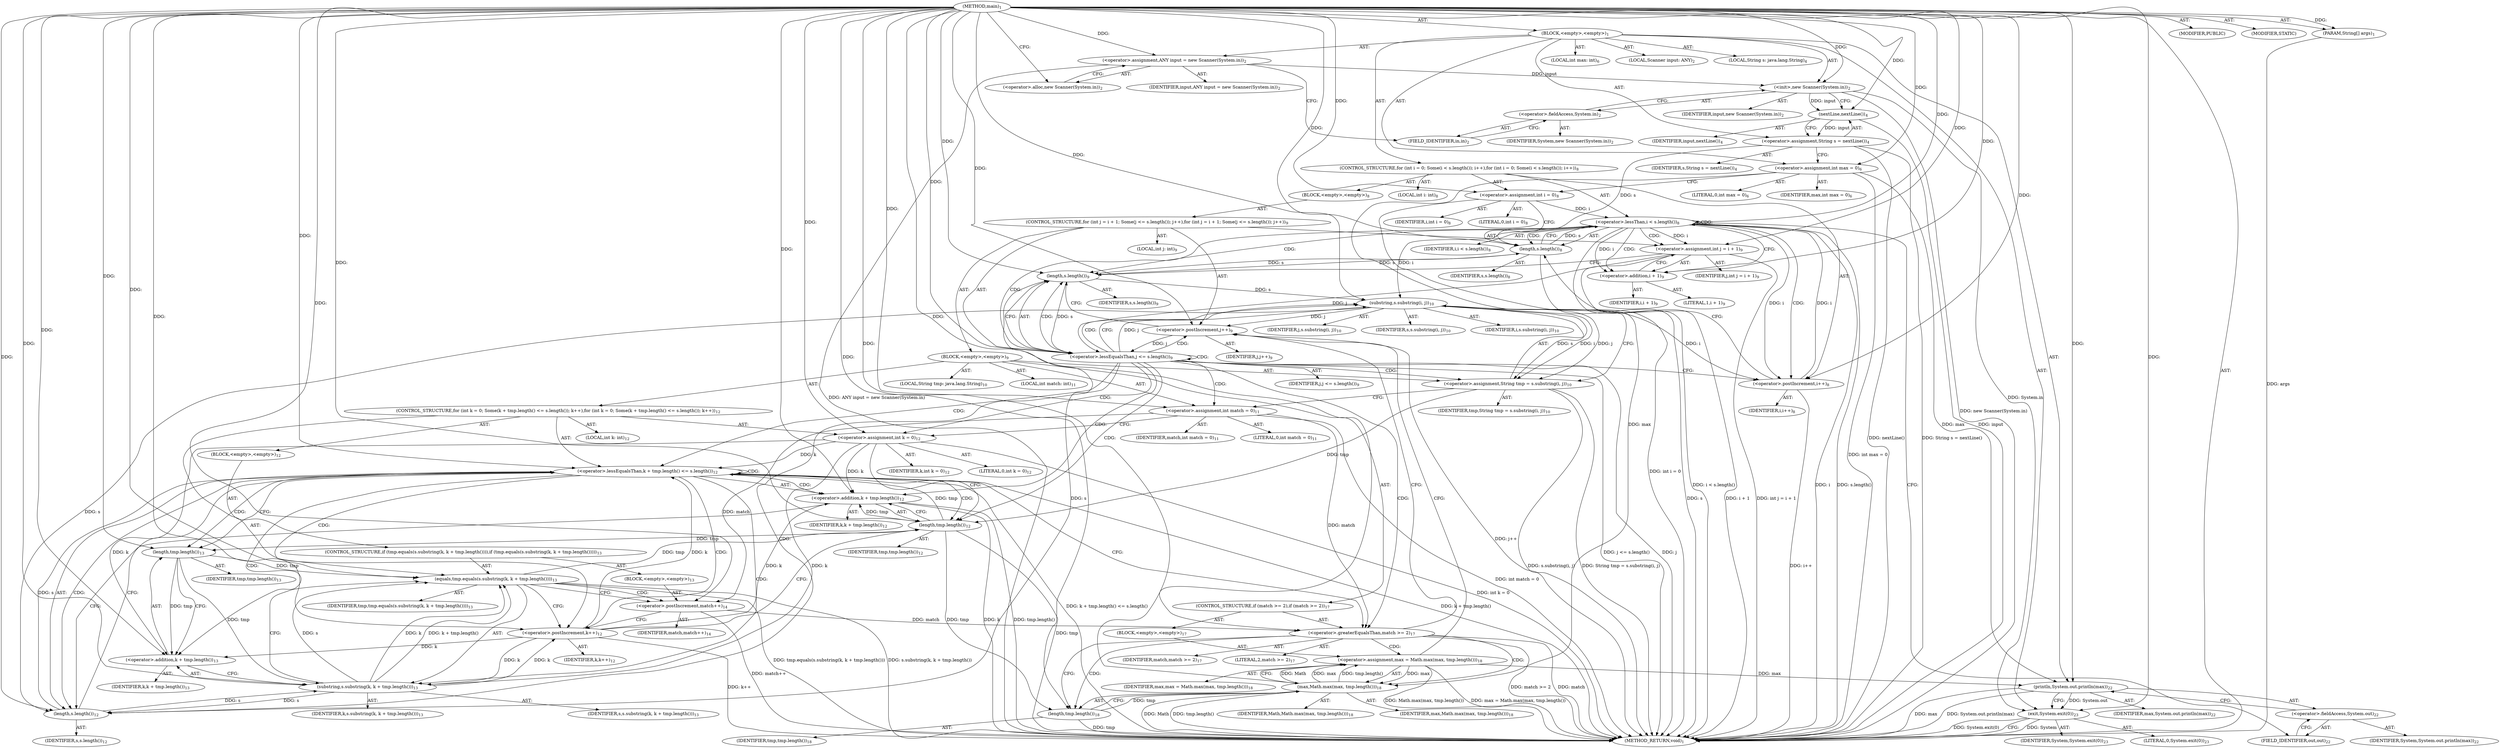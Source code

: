 digraph "main" {  
"19" [label = <(METHOD,main)<SUB>1</SUB>> ]
"20" [label = <(PARAM,String[] args)<SUB>1</SUB>> ]
"21" [label = <(BLOCK,&lt;empty&gt;,&lt;empty&gt;)<SUB>1</SUB>> ]
"4" [label = <(LOCAL,Scanner input: ANY)<SUB>2</SUB>> ]
"22" [label = <(&lt;operator&gt;.assignment,ANY input = new Scanner(System.in))<SUB>2</SUB>> ]
"23" [label = <(IDENTIFIER,input,ANY input = new Scanner(System.in))<SUB>2</SUB>> ]
"24" [label = <(&lt;operator&gt;.alloc,new Scanner(System.in))<SUB>2</SUB>> ]
"25" [label = <(&lt;init&gt;,new Scanner(System.in))<SUB>2</SUB>> ]
"3" [label = <(IDENTIFIER,input,new Scanner(System.in))<SUB>2</SUB>> ]
"26" [label = <(&lt;operator&gt;.fieldAccess,System.in)<SUB>2</SUB>> ]
"27" [label = <(IDENTIFIER,System,new Scanner(System.in))<SUB>2</SUB>> ]
"28" [label = <(FIELD_IDENTIFIER,in,in)<SUB>2</SUB>> ]
"29" [label = <(LOCAL,String s: java.lang.String)<SUB>4</SUB>> ]
"30" [label = <(&lt;operator&gt;.assignment,String s = nextLine())<SUB>4</SUB>> ]
"31" [label = <(IDENTIFIER,s,String s = nextLine())<SUB>4</SUB>> ]
"32" [label = <(nextLine,nextLine())<SUB>4</SUB>> ]
"33" [label = <(IDENTIFIER,input,nextLine())<SUB>4</SUB>> ]
"34" [label = <(LOCAL,int max: int)<SUB>6</SUB>> ]
"35" [label = <(&lt;operator&gt;.assignment,int max = 0)<SUB>6</SUB>> ]
"36" [label = <(IDENTIFIER,max,int max = 0)<SUB>6</SUB>> ]
"37" [label = <(LITERAL,0,int max = 0)<SUB>6</SUB>> ]
"38" [label = <(CONTROL_STRUCTURE,for (int i = 0; Some(i &lt; s.length()); i++),for (int i = 0; Some(i &lt; s.length()); i++))<SUB>8</SUB>> ]
"39" [label = <(LOCAL,int i: int)<SUB>8</SUB>> ]
"40" [label = <(&lt;operator&gt;.assignment,int i = 0)<SUB>8</SUB>> ]
"41" [label = <(IDENTIFIER,i,int i = 0)<SUB>8</SUB>> ]
"42" [label = <(LITERAL,0,int i = 0)<SUB>8</SUB>> ]
"43" [label = <(&lt;operator&gt;.lessThan,i &lt; s.length())<SUB>8</SUB>> ]
"44" [label = <(IDENTIFIER,i,i &lt; s.length())<SUB>8</SUB>> ]
"45" [label = <(length,s.length())<SUB>8</SUB>> ]
"46" [label = <(IDENTIFIER,s,s.length())<SUB>8</SUB>> ]
"47" [label = <(&lt;operator&gt;.postIncrement,i++)<SUB>8</SUB>> ]
"48" [label = <(IDENTIFIER,i,i++)<SUB>8</SUB>> ]
"49" [label = <(BLOCK,&lt;empty&gt;,&lt;empty&gt;)<SUB>8</SUB>> ]
"50" [label = <(CONTROL_STRUCTURE,for (int j = i + 1; Some(j &lt;= s.length()); j++),for (int j = i + 1; Some(j &lt;= s.length()); j++))<SUB>9</SUB>> ]
"51" [label = <(LOCAL,int j: int)<SUB>9</SUB>> ]
"52" [label = <(&lt;operator&gt;.assignment,int j = i + 1)<SUB>9</SUB>> ]
"53" [label = <(IDENTIFIER,j,int j = i + 1)<SUB>9</SUB>> ]
"54" [label = <(&lt;operator&gt;.addition,i + 1)<SUB>9</SUB>> ]
"55" [label = <(IDENTIFIER,i,i + 1)<SUB>9</SUB>> ]
"56" [label = <(LITERAL,1,i + 1)<SUB>9</SUB>> ]
"57" [label = <(&lt;operator&gt;.lessEqualsThan,j &lt;= s.length())<SUB>9</SUB>> ]
"58" [label = <(IDENTIFIER,j,j &lt;= s.length())<SUB>9</SUB>> ]
"59" [label = <(length,s.length())<SUB>9</SUB>> ]
"60" [label = <(IDENTIFIER,s,s.length())<SUB>9</SUB>> ]
"61" [label = <(&lt;operator&gt;.postIncrement,j++)<SUB>9</SUB>> ]
"62" [label = <(IDENTIFIER,j,j++)<SUB>9</SUB>> ]
"63" [label = <(BLOCK,&lt;empty&gt;,&lt;empty&gt;)<SUB>9</SUB>> ]
"64" [label = <(LOCAL,String tmp: java.lang.String)<SUB>10</SUB>> ]
"65" [label = <(&lt;operator&gt;.assignment,String tmp = s.substring(i, j))<SUB>10</SUB>> ]
"66" [label = <(IDENTIFIER,tmp,String tmp = s.substring(i, j))<SUB>10</SUB>> ]
"67" [label = <(substring,s.substring(i, j))<SUB>10</SUB>> ]
"68" [label = <(IDENTIFIER,s,s.substring(i, j))<SUB>10</SUB>> ]
"69" [label = <(IDENTIFIER,i,s.substring(i, j))<SUB>10</SUB>> ]
"70" [label = <(IDENTIFIER,j,s.substring(i, j))<SUB>10</SUB>> ]
"71" [label = <(LOCAL,int match: int)<SUB>11</SUB>> ]
"72" [label = <(&lt;operator&gt;.assignment,int match = 0)<SUB>11</SUB>> ]
"73" [label = <(IDENTIFIER,match,int match = 0)<SUB>11</SUB>> ]
"74" [label = <(LITERAL,0,int match = 0)<SUB>11</SUB>> ]
"75" [label = <(CONTROL_STRUCTURE,for (int k = 0; Some(k + tmp.length() &lt;= s.length()); k++),for (int k = 0; Some(k + tmp.length() &lt;= s.length()); k++))<SUB>12</SUB>> ]
"76" [label = <(LOCAL,int k: int)<SUB>12</SUB>> ]
"77" [label = <(&lt;operator&gt;.assignment,int k = 0)<SUB>12</SUB>> ]
"78" [label = <(IDENTIFIER,k,int k = 0)<SUB>12</SUB>> ]
"79" [label = <(LITERAL,0,int k = 0)<SUB>12</SUB>> ]
"80" [label = <(&lt;operator&gt;.lessEqualsThan,k + tmp.length() &lt;= s.length())<SUB>12</SUB>> ]
"81" [label = <(&lt;operator&gt;.addition,k + tmp.length())<SUB>12</SUB>> ]
"82" [label = <(IDENTIFIER,k,k + tmp.length())<SUB>12</SUB>> ]
"83" [label = <(length,tmp.length())<SUB>12</SUB>> ]
"84" [label = <(IDENTIFIER,tmp,tmp.length())<SUB>12</SUB>> ]
"85" [label = <(length,s.length())<SUB>12</SUB>> ]
"86" [label = <(IDENTIFIER,s,s.length())<SUB>12</SUB>> ]
"87" [label = <(&lt;operator&gt;.postIncrement,k++)<SUB>12</SUB>> ]
"88" [label = <(IDENTIFIER,k,k++)<SUB>12</SUB>> ]
"89" [label = <(BLOCK,&lt;empty&gt;,&lt;empty&gt;)<SUB>12</SUB>> ]
"90" [label = <(CONTROL_STRUCTURE,if (tmp.equals(s.substring(k, k + tmp.length()))),if (tmp.equals(s.substring(k, k + tmp.length()))))<SUB>13</SUB>> ]
"91" [label = <(equals,tmp.equals(s.substring(k, k + tmp.length())))<SUB>13</SUB>> ]
"92" [label = <(IDENTIFIER,tmp,tmp.equals(s.substring(k, k + tmp.length())))<SUB>13</SUB>> ]
"93" [label = <(substring,s.substring(k, k + tmp.length()))<SUB>13</SUB>> ]
"94" [label = <(IDENTIFIER,s,s.substring(k, k + tmp.length()))<SUB>13</SUB>> ]
"95" [label = <(IDENTIFIER,k,s.substring(k, k + tmp.length()))<SUB>13</SUB>> ]
"96" [label = <(&lt;operator&gt;.addition,k + tmp.length())<SUB>13</SUB>> ]
"97" [label = <(IDENTIFIER,k,k + tmp.length())<SUB>13</SUB>> ]
"98" [label = <(length,tmp.length())<SUB>13</SUB>> ]
"99" [label = <(IDENTIFIER,tmp,tmp.length())<SUB>13</SUB>> ]
"100" [label = <(BLOCK,&lt;empty&gt;,&lt;empty&gt;)<SUB>13</SUB>> ]
"101" [label = <(&lt;operator&gt;.postIncrement,match++)<SUB>14</SUB>> ]
"102" [label = <(IDENTIFIER,match,match++)<SUB>14</SUB>> ]
"103" [label = <(CONTROL_STRUCTURE,if (match &gt;= 2),if (match &gt;= 2))<SUB>17</SUB>> ]
"104" [label = <(&lt;operator&gt;.greaterEqualsThan,match &gt;= 2)<SUB>17</SUB>> ]
"105" [label = <(IDENTIFIER,match,match &gt;= 2)<SUB>17</SUB>> ]
"106" [label = <(LITERAL,2,match &gt;= 2)<SUB>17</SUB>> ]
"107" [label = <(BLOCK,&lt;empty&gt;,&lt;empty&gt;)<SUB>17</SUB>> ]
"108" [label = <(&lt;operator&gt;.assignment,max = Math.max(max, tmp.length()))<SUB>18</SUB>> ]
"109" [label = <(IDENTIFIER,max,max = Math.max(max, tmp.length()))<SUB>18</SUB>> ]
"110" [label = <(max,Math.max(max, tmp.length()))<SUB>18</SUB>> ]
"111" [label = <(IDENTIFIER,Math,Math.max(max, tmp.length()))<SUB>18</SUB>> ]
"112" [label = <(IDENTIFIER,max,Math.max(max, tmp.length()))<SUB>18</SUB>> ]
"113" [label = <(length,tmp.length())<SUB>18</SUB>> ]
"114" [label = <(IDENTIFIER,tmp,tmp.length())<SUB>18</SUB>> ]
"115" [label = <(println,System.out.println(max))<SUB>22</SUB>> ]
"116" [label = <(&lt;operator&gt;.fieldAccess,System.out)<SUB>22</SUB>> ]
"117" [label = <(IDENTIFIER,System,System.out.println(max))<SUB>22</SUB>> ]
"118" [label = <(FIELD_IDENTIFIER,out,out)<SUB>22</SUB>> ]
"119" [label = <(IDENTIFIER,max,System.out.println(max))<SUB>22</SUB>> ]
"120" [label = <(exit,System.exit(0))<SUB>23</SUB>> ]
"121" [label = <(IDENTIFIER,System,System.exit(0))<SUB>23</SUB>> ]
"122" [label = <(LITERAL,0,System.exit(0))<SUB>23</SUB>> ]
"123" [label = <(MODIFIER,PUBLIC)> ]
"124" [label = <(MODIFIER,STATIC)> ]
"125" [label = <(METHOD_RETURN,void)<SUB>1</SUB>> ]
  "19" -> "20"  [ label = "AST: "] 
  "19" -> "21"  [ label = "AST: "] 
  "19" -> "123"  [ label = "AST: "] 
  "19" -> "124"  [ label = "AST: "] 
  "19" -> "125"  [ label = "AST: "] 
  "21" -> "4"  [ label = "AST: "] 
  "21" -> "22"  [ label = "AST: "] 
  "21" -> "25"  [ label = "AST: "] 
  "21" -> "29"  [ label = "AST: "] 
  "21" -> "30"  [ label = "AST: "] 
  "21" -> "34"  [ label = "AST: "] 
  "21" -> "35"  [ label = "AST: "] 
  "21" -> "38"  [ label = "AST: "] 
  "21" -> "115"  [ label = "AST: "] 
  "21" -> "120"  [ label = "AST: "] 
  "22" -> "23"  [ label = "AST: "] 
  "22" -> "24"  [ label = "AST: "] 
  "25" -> "3"  [ label = "AST: "] 
  "25" -> "26"  [ label = "AST: "] 
  "26" -> "27"  [ label = "AST: "] 
  "26" -> "28"  [ label = "AST: "] 
  "30" -> "31"  [ label = "AST: "] 
  "30" -> "32"  [ label = "AST: "] 
  "32" -> "33"  [ label = "AST: "] 
  "35" -> "36"  [ label = "AST: "] 
  "35" -> "37"  [ label = "AST: "] 
  "38" -> "39"  [ label = "AST: "] 
  "38" -> "40"  [ label = "AST: "] 
  "38" -> "43"  [ label = "AST: "] 
  "38" -> "47"  [ label = "AST: "] 
  "38" -> "49"  [ label = "AST: "] 
  "40" -> "41"  [ label = "AST: "] 
  "40" -> "42"  [ label = "AST: "] 
  "43" -> "44"  [ label = "AST: "] 
  "43" -> "45"  [ label = "AST: "] 
  "45" -> "46"  [ label = "AST: "] 
  "47" -> "48"  [ label = "AST: "] 
  "49" -> "50"  [ label = "AST: "] 
  "50" -> "51"  [ label = "AST: "] 
  "50" -> "52"  [ label = "AST: "] 
  "50" -> "57"  [ label = "AST: "] 
  "50" -> "61"  [ label = "AST: "] 
  "50" -> "63"  [ label = "AST: "] 
  "52" -> "53"  [ label = "AST: "] 
  "52" -> "54"  [ label = "AST: "] 
  "54" -> "55"  [ label = "AST: "] 
  "54" -> "56"  [ label = "AST: "] 
  "57" -> "58"  [ label = "AST: "] 
  "57" -> "59"  [ label = "AST: "] 
  "59" -> "60"  [ label = "AST: "] 
  "61" -> "62"  [ label = "AST: "] 
  "63" -> "64"  [ label = "AST: "] 
  "63" -> "65"  [ label = "AST: "] 
  "63" -> "71"  [ label = "AST: "] 
  "63" -> "72"  [ label = "AST: "] 
  "63" -> "75"  [ label = "AST: "] 
  "63" -> "103"  [ label = "AST: "] 
  "65" -> "66"  [ label = "AST: "] 
  "65" -> "67"  [ label = "AST: "] 
  "67" -> "68"  [ label = "AST: "] 
  "67" -> "69"  [ label = "AST: "] 
  "67" -> "70"  [ label = "AST: "] 
  "72" -> "73"  [ label = "AST: "] 
  "72" -> "74"  [ label = "AST: "] 
  "75" -> "76"  [ label = "AST: "] 
  "75" -> "77"  [ label = "AST: "] 
  "75" -> "80"  [ label = "AST: "] 
  "75" -> "87"  [ label = "AST: "] 
  "75" -> "89"  [ label = "AST: "] 
  "77" -> "78"  [ label = "AST: "] 
  "77" -> "79"  [ label = "AST: "] 
  "80" -> "81"  [ label = "AST: "] 
  "80" -> "85"  [ label = "AST: "] 
  "81" -> "82"  [ label = "AST: "] 
  "81" -> "83"  [ label = "AST: "] 
  "83" -> "84"  [ label = "AST: "] 
  "85" -> "86"  [ label = "AST: "] 
  "87" -> "88"  [ label = "AST: "] 
  "89" -> "90"  [ label = "AST: "] 
  "90" -> "91"  [ label = "AST: "] 
  "90" -> "100"  [ label = "AST: "] 
  "91" -> "92"  [ label = "AST: "] 
  "91" -> "93"  [ label = "AST: "] 
  "93" -> "94"  [ label = "AST: "] 
  "93" -> "95"  [ label = "AST: "] 
  "93" -> "96"  [ label = "AST: "] 
  "96" -> "97"  [ label = "AST: "] 
  "96" -> "98"  [ label = "AST: "] 
  "98" -> "99"  [ label = "AST: "] 
  "100" -> "101"  [ label = "AST: "] 
  "101" -> "102"  [ label = "AST: "] 
  "103" -> "104"  [ label = "AST: "] 
  "103" -> "107"  [ label = "AST: "] 
  "104" -> "105"  [ label = "AST: "] 
  "104" -> "106"  [ label = "AST: "] 
  "107" -> "108"  [ label = "AST: "] 
  "108" -> "109"  [ label = "AST: "] 
  "108" -> "110"  [ label = "AST: "] 
  "110" -> "111"  [ label = "AST: "] 
  "110" -> "112"  [ label = "AST: "] 
  "110" -> "113"  [ label = "AST: "] 
  "113" -> "114"  [ label = "AST: "] 
  "115" -> "116"  [ label = "AST: "] 
  "115" -> "119"  [ label = "AST: "] 
  "116" -> "117"  [ label = "AST: "] 
  "116" -> "118"  [ label = "AST: "] 
  "120" -> "121"  [ label = "AST: "] 
  "120" -> "122"  [ label = "AST: "] 
  "22" -> "28"  [ label = "CFG: "] 
  "25" -> "32"  [ label = "CFG: "] 
  "30" -> "35"  [ label = "CFG: "] 
  "35" -> "40"  [ label = "CFG: "] 
  "115" -> "120"  [ label = "CFG: "] 
  "120" -> "125"  [ label = "CFG: "] 
  "24" -> "22"  [ label = "CFG: "] 
  "26" -> "25"  [ label = "CFG: "] 
  "32" -> "30"  [ label = "CFG: "] 
  "40" -> "45"  [ label = "CFG: "] 
  "43" -> "54"  [ label = "CFG: "] 
  "43" -> "118"  [ label = "CFG: "] 
  "47" -> "45"  [ label = "CFG: "] 
  "116" -> "115"  [ label = "CFG: "] 
  "28" -> "26"  [ label = "CFG: "] 
  "45" -> "43"  [ label = "CFG: "] 
  "118" -> "116"  [ label = "CFG: "] 
  "52" -> "59"  [ label = "CFG: "] 
  "57" -> "67"  [ label = "CFG: "] 
  "57" -> "47"  [ label = "CFG: "] 
  "61" -> "59"  [ label = "CFG: "] 
  "54" -> "52"  [ label = "CFG: "] 
  "59" -> "57"  [ label = "CFG: "] 
  "65" -> "72"  [ label = "CFG: "] 
  "72" -> "77"  [ label = "CFG: "] 
  "67" -> "65"  [ label = "CFG: "] 
  "77" -> "83"  [ label = "CFG: "] 
  "80" -> "98"  [ label = "CFG: "] 
  "80" -> "104"  [ label = "CFG: "] 
  "87" -> "83"  [ label = "CFG: "] 
  "104" -> "113"  [ label = "CFG: "] 
  "104" -> "61"  [ label = "CFG: "] 
  "81" -> "85"  [ label = "CFG: "] 
  "85" -> "80"  [ label = "CFG: "] 
  "108" -> "61"  [ label = "CFG: "] 
  "83" -> "81"  [ label = "CFG: "] 
  "91" -> "101"  [ label = "CFG: "] 
  "91" -> "87"  [ label = "CFG: "] 
  "110" -> "108"  [ label = "CFG: "] 
  "93" -> "91"  [ label = "CFG: "] 
  "101" -> "87"  [ label = "CFG: "] 
  "113" -> "110"  [ label = "CFG: "] 
  "96" -> "93"  [ label = "CFG: "] 
  "98" -> "96"  [ label = "CFG: "] 
  "19" -> "24"  [ label = "CFG: "] 
  "20" -> "125"  [ label = "DDG: args"] 
  "22" -> "125"  [ label = "DDG: ANY input = new Scanner(System.in)"] 
  "25" -> "125"  [ label = "DDG: new Scanner(System.in)"] 
  "32" -> "125"  [ label = "DDG: input"] 
  "30" -> "125"  [ label = "DDG: nextLine()"] 
  "30" -> "125"  [ label = "DDG: String s = nextLine()"] 
  "35" -> "125"  [ label = "DDG: int max = 0"] 
  "40" -> "125"  [ label = "DDG: int i = 0"] 
  "43" -> "125"  [ label = "DDG: i"] 
  "45" -> "125"  [ label = "DDG: s"] 
  "43" -> "125"  [ label = "DDG: s.length()"] 
  "43" -> "125"  [ label = "DDG: i &lt; s.length()"] 
  "115" -> "125"  [ label = "DDG: max"] 
  "115" -> "125"  [ label = "DDG: System.out.println(max)"] 
  "120" -> "125"  [ label = "DDG: System"] 
  "120" -> "125"  [ label = "DDG: System.exit(0)"] 
  "52" -> "125"  [ label = "DDG: i + 1"] 
  "52" -> "125"  [ label = "DDG: int j = i + 1"] 
  "57" -> "125"  [ label = "DDG: j"] 
  "57" -> "125"  [ label = "DDG: j &lt;= s.length()"] 
  "47" -> "125"  [ label = "DDG: i++"] 
  "65" -> "125"  [ label = "DDG: s.substring(i, j)"] 
  "65" -> "125"  [ label = "DDG: String tmp = s.substring(i, j)"] 
  "72" -> "125"  [ label = "DDG: int match = 0"] 
  "77" -> "125"  [ label = "DDG: int k = 0"] 
  "81" -> "125"  [ label = "DDG: k"] 
  "83" -> "125"  [ label = "DDG: tmp"] 
  "81" -> "125"  [ label = "DDG: tmp.length()"] 
  "80" -> "125"  [ label = "DDG: k + tmp.length()"] 
  "80" -> "125"  [ label = "DDG: k + tmp.length() &lt;= s.length()"] 
  "104" -> "125"  [ label = "DDG: match"] 
  "104" -> "125"  [ label = "DDG: match &gt;= 2"] 
  "113" -> "125"  [ label = "DDG: tmp"] 
  "110" -> "125"  [ label = "DDG: tmp.length()"] 
  "108" -> "125"  [ label = "DDG: Math.max(max, tmp.length())"] 
  "108" -> "125"  [ label = "DDG: max = Math.max(max, tmp.length())"] 
  "61" -> "125"  [ label = "DDG: j++"] 
  "91" -> "125"  [ label = "DDG: s.substring(k, k + tmp.length())"] 
  "91" -> "125"  [ label = "DDG: tmp.equals(s.substring(k, k + tmp.length()))"] 
  "101" -> "125"  [ label = "DDG: match++"] 
  "87" -> "125"  [ label = "DDG: k++"] 
  "110" -> "125"  [ label = "DDG: Math"] 
  "19" -> "20"  [ label = "DDG: "] 
  "19" -> "22"  [ label = "DDG: "] 
  "32" -> "30"  [ label = "DDG: input"] 
  "19" -> "35"  [ label = "DDG: "] 
  "22" -> "25"  [ label = "DDG: input"] 
  "19" -> "25"  [ label = "DDG: "] 
  "19" -> "40"  [ label = "DDG: "] 
  "35" -> "115"  [ label = "DDG: max"] 
  "108" -> "115"  [ label = "DDG: max"] 
  "19" -> "115"  [ label = "DDG: "] 
  "25" -> "120"  [ label = "DDG: System.in"] 
  "115" -> "120"  [ label = "DDG: System.out"] 
  "19" -> "120"  [ label = "DDG: "] 
  "25" -> "32"  [ label = "DDG: input"] 
  "19" -> "32"  [ label = "DDG: "] 
  "40" -> "43"  [ label = "DDG: i"] 
  "47" -> "43"  [ label = "DDG: i"] 
  "19" -> "43"  [ label = "DDG: "] 
  "45" -> "43"  [ label = "DDG: s"] 
  "67" -> "47"  [ label = "DDG: i"] 
  "19" -> "47"  [ label = "DDG: "] 
  "43" -> "47"  [ label = "DDG: i"] 
  "30" -> "45"  [ label = "DDG: s"] 
  "59" -> "45"  [ label = "DDG: s"] 
  "19" -> "45"  [ label = "DDG: "] 
  "43" -> "52"  [ label = "DDG: i"] 
  "19" -> "52"  [ label = "DDG: "] 
  "52" -> "57"  [ label = "DDG: j"] 
  "61" -> "57"  [ label = "DDG: j"] 
  "19" -> "57"  [ label = "DDG: "] 
  "59" -> "57"  [ label = "DDG: s"] 
  "67" -> "61"  [ label = "DDG: j"] 
  "19" -> "61"  [ label = "DDG: "] 
  "67" -> "65"  [ label = "DDG: s"] 
  "67" -> "65"  [ label = "DDG: i"] 
  "67" -> "65"  [ label = "DDG: j"] 
  "19" -> "72"  [ label = "DDG: "] 
  "43" -> "54"  [ label = "DDG: i"] 
  "19" -> "54"  [ label = "DDG: "] 
  "45" -> "59"  [ label = "DDG: s"] 
  "85" -> "59"  [ label = "DDG: s"] 
  "19" -> "59"  [ label = "DDG: "] 
  "19" -> "77"  [ label = "DDG: "] 
  "59" -> "67"  [ label = "DDG: s"] 
  "19" -> "67"  [ label = "DDG: "] 
  "43" -> "67"  [ label = "DDG: i"] 
  "57" -> "67"  [ label = "DDG: j"] 
  "77" -> "80"  [ label = "DDG: k"] 
  "87" -> "80"  [ label = "DDG: k"] 
  "19" -> "80"  [ label = "DDG: "] 
  "83" -> "80"  [ label = "DDG: tmp"] 
  "85" -> "80"  [ label = "DDG: s"] 
  "93" -> "87"  [ label = "DDG: k"] 
  "19" -> "87"  [ label = "DDG: "] 
  "72" -> "104"  [ label = "DDG: match"] 
  "101" -> "104"  [ label = "DDG: match"] 
  "19" -> "104"  [ label = "DDG: "] 
  "110" -> "108"  [ label = "DDG: Math"] 
  "110" -> "108"  [ label = "DDG: max"] 
  "110" -> "108"  [ label = "DDG: tmp.length()"] 
  "77" -> "81"  [ label = "DDG: k"] 
  "87" -> "81"  [ label = "DDG: k"] 
  "19" -> "81"  [ label = "DDG: "] 
  "83" -> "81"  [ label = "DDG: tmp"] 
  "67" -> "85"  [ label = "DDG: s"] 
  "93" -> "85"  [ label = "DDG: s"] 
  "19" -> "85"  [ label = "DDG: "] 
  "65" -> "83"  [ label = "DDG: tmp"] 
  "91" -> "83"  [ label = "DDG: tmp"] 
  "19" -> "83"  [ label = "DDG: "] 
  "98" -> "91"  [ label = "DDG: tmp"] 
  "19" -> "91"  [ label = "DDG: "] 
  "93" -> "91"  [ label = "DDG: s"] 
  "93" -> "91"  [ label = "DDG: k"] 
  "93" -> "91"  [ label = "DDG: k + tmp.length()"] 
  "19" -> "110"  [ label = "DDG: "] 
  "35" -> "110"  [ label = "DDG: max"] 
  "108" -> "110"  [ label = "DDG: max"] 
  "113" -> "110"  [ label = "DDG: tmp"] 
  "85" -> "93"  [ label = "DDG: s"] 
  "19" -> "93"  [ label = "DDG: "] 
  "77" -> "93"  [ label = "DDG: k"] 
  "87" -> "93"  [ label = "DDG: k"] 
  "98" -> "93"  [ label = "DDG: tmp"] 
  "72" -> "101"  [ label = "DDG: match"] 
  "19" -> "101"  [ label = "DDG: "] 
  "83" -> "113"  [ label = "DDG: tmp"] 
  "19" -> "113"  [ label = "DDG: "] 
  "19" -> "96"  [ label = "DDG: "] 
  "77" -> "96"  [ label = "DDG: k"] 
  "87" -> "96"  [ label = "DDG: k"] 
  "98" -> "96"  [ label = "DDG: tmp"] 
  "83" -> "98"  [ label = "DDG: tmp"] 
  "19" -> "98"  [ label = "DDG: "] 
  "43" -> "47"  [ label = "CDG: "] 
  "43" -> "57"  [ label = "CDG: "] 
  "43" -> "52"  [ label = "CDG: "] 
  "43" -> "45"  [ label = "CDG: "] 
  "43" -> "59"  [ label = "CDG: "] 
  "43" -> "54"  [ label = "CDG: "] 
  "43" -> "43"  [ label = "CDG: "] 
  "57" -> "77"  [ label = "CDG: "] 
  "57" -> "57"  [ label = "CDG: "] 
  "57" -> "81"  [ label = "CDG: "] 
  "57" -> "85"  [ label = "CDG: "] 
  "57" -> "72"  [ label = "CDG: "] 
  "57" -> "67"  [ label = "CDG: "] 
  "57" -> "104"  [ label = "CDG: "] 
  "57" -> "65"  [ label = "CDG: "] 
  "57" -> "59"  [ label = "CDG: "] 
  "57" -> "80"  [ label = "CDG: "] 
  "57" -> "61"  [ label = "CDG: "] 
  "57" -> "83"  [ label = "CDG: "] 
  "80" -> "96"  [ label = "CDG: "] 
  "80" -> "98"  [ label = "CDG: "] 
  "80" -> "81"  [ label = "CDG: "] 
  "80" -> "85"  [ label = "CDG: "] 
  "80" -> "87"  [ label = "CDG: "] 
  "80" -> "91"  [ label = "CDG: "] 
  "80" -> "93"  [ label = "CDG: "] 
  "80" -> "80"  [ label = "CDG: "] 
  "80" -> "83"  [ label = "CDG: "] 
  "104" -> "113"  [ label = "CDG: "] 
  "104" -> "110"  [ label = "CDG: "] 
  "104" -> "108"  [ label = "CDG: "] 
  "91" -> "101"  [ label = "CDG: "] 
}
